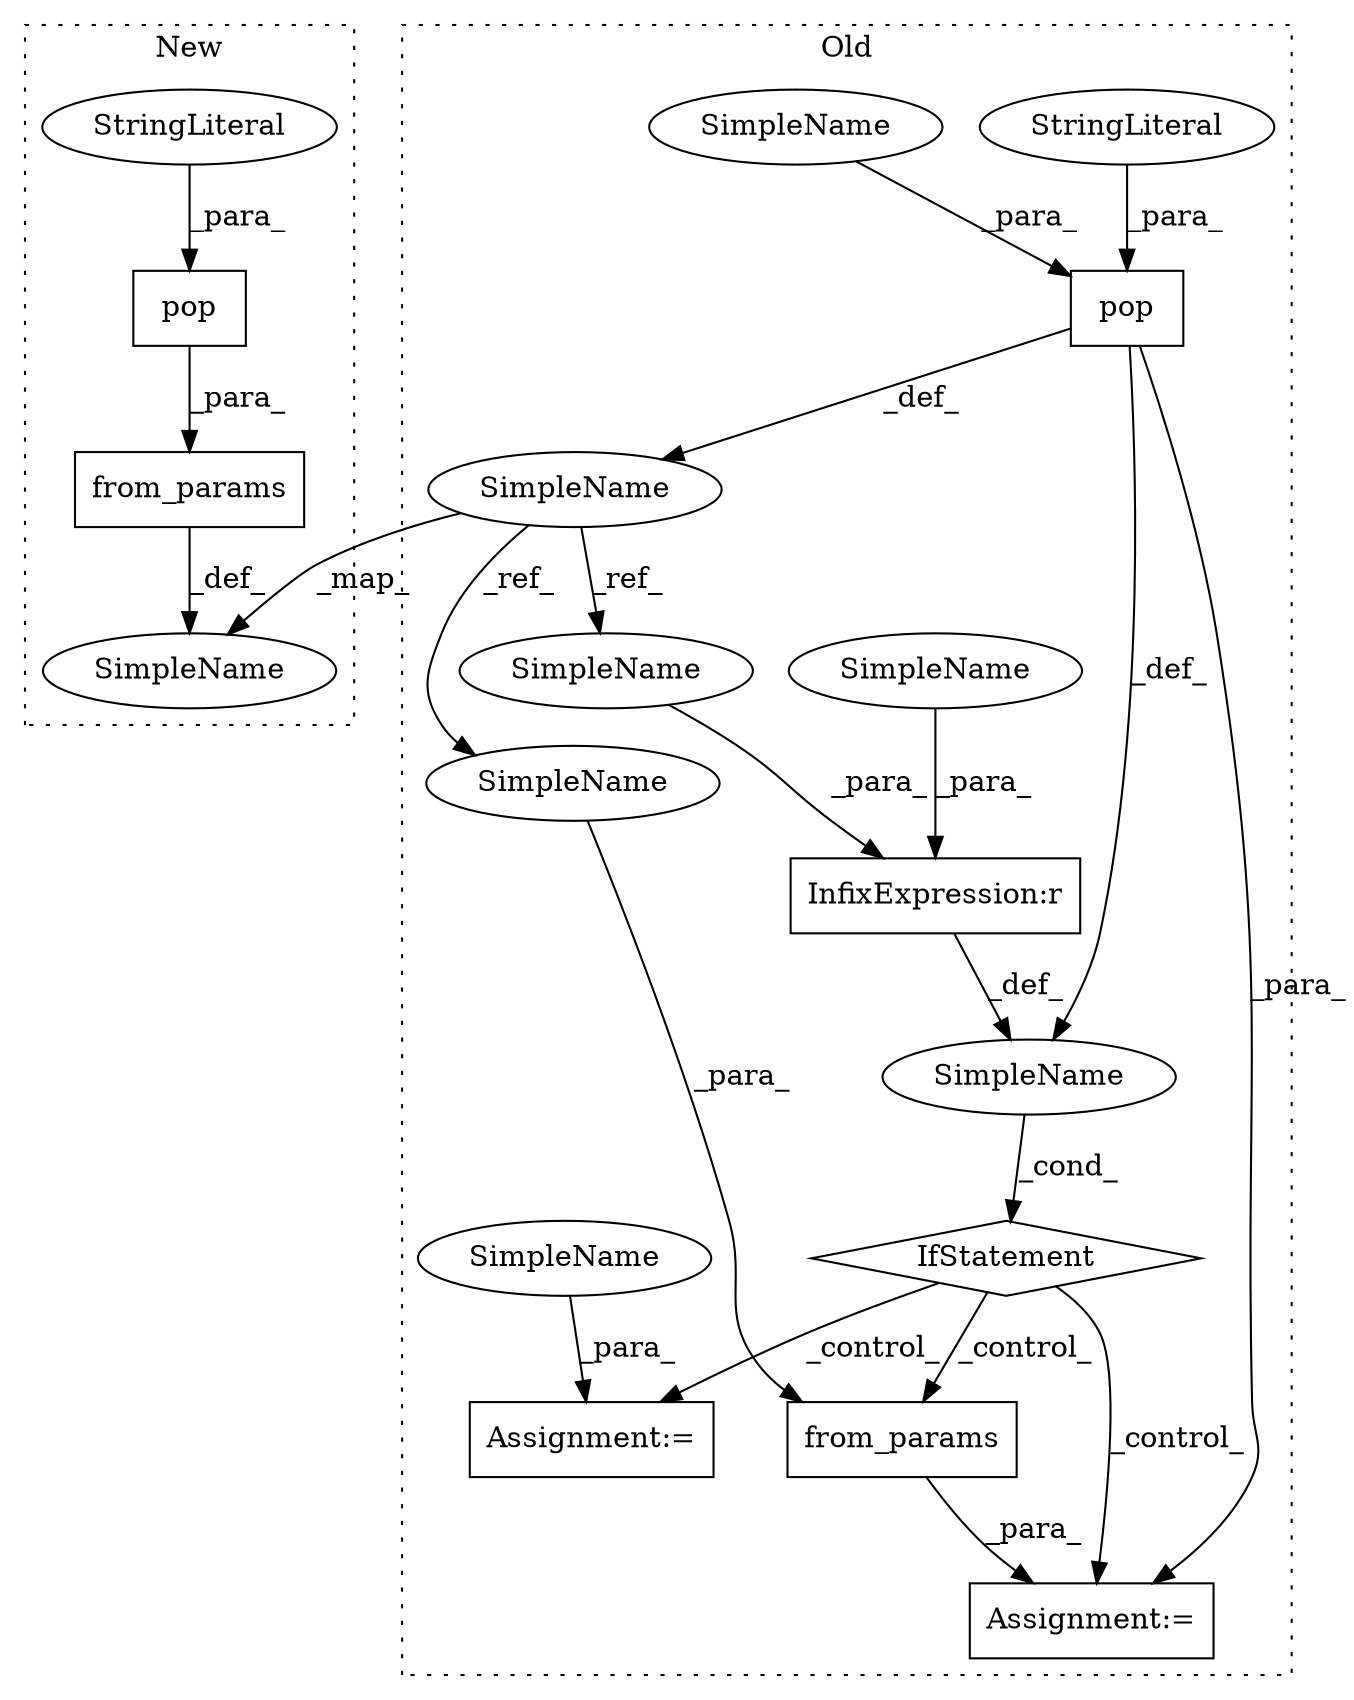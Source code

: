 digraph G {
subgraph cluster0 {
1 [label="pop" a="32" s="7320,7349" l="4,1" shape="box"];
4 [label="StringLiteral" a="45" s="7324" l="20" shape="ellipse"];
6 [label="Assignment:=" a="7" s="7515" l="1" shape="box"];
7 [label="from_params" a="32" s="7439,7474" l="12,1" shape="box"];
8 [label="InfixExpression:r" a="27" s="7383" l="4" shape="box"];
9 [label="SimpleName" a="42" s="7289" l="23" shape="ellipse"];
11 [label="IfStatement" a="25" s="7356,7391" l="4,2" shape="diamond"];
12 [label="SimpleName" a="42" s="" l="" shape="ellipse"];
13 [label="Assignment:=" a="7" s="7419" l="1" shape="box"];
14 [label="SimpleName" a="42" s="7345" l="4" shape="ellipse"];
15 [label="SimpleName" a="42" s="7387" l="4" shape="ellipse"];
16 [label="SimpleName" a="42" s="7516" l="4" shape="ellipse"];
17 [label="SimpleName" a="42" s="7360" l="23" shape="ellipse"];
18 [label="SimpleName" a="42" s="7451" l="23" shape="ellipse"];
label = "Old";
style="dotted";
}
subgraph cluster1 {
2 [label="from_params" a="32" s="7174,7209" l="12,1" shape="box"];
3 [label="pop" a="32" s="7193,7208" l="4,1" shape="box"];
5 [label="StringLiteral" a="45" s="7197" l="11" shape="ellipse"];
10 [label="SimpleName" a="42" s="7148" l="15" shape="ellipse"];
label = "New";
style="dotted";
}
1 -> 12 [label="_def_"];
1 -> 13 [label="_para_"];
1 -> 9 [label="_def_"];
2 -> 10 [label="_def_"];
3 -> 2 [label="_para_"];
4 -> 1 [label="_para_"];
5 -> 3 [label="_para_"];
7 -> 13 [label="_para_"];
8 -> 12 [label="_def_"];
9 -> 17 [label="_ref_"];
9 -> 18 [label="_ref_"];
9 -> 10 [label="_map_"];
11 -> 6 [label="_control_"];
11 -> 7 [label="_control_"];
11 -> 13 [label="_control_"];
12 -> 11 [label="_cond_"];
14 -> 1 [label="_para_"];
15 -> 8 [label="_para_"];
16 -> 6 [label="_para_"];
17 -> 8 [label="_para_"];
18 -> 7 [label="_para_"];
}